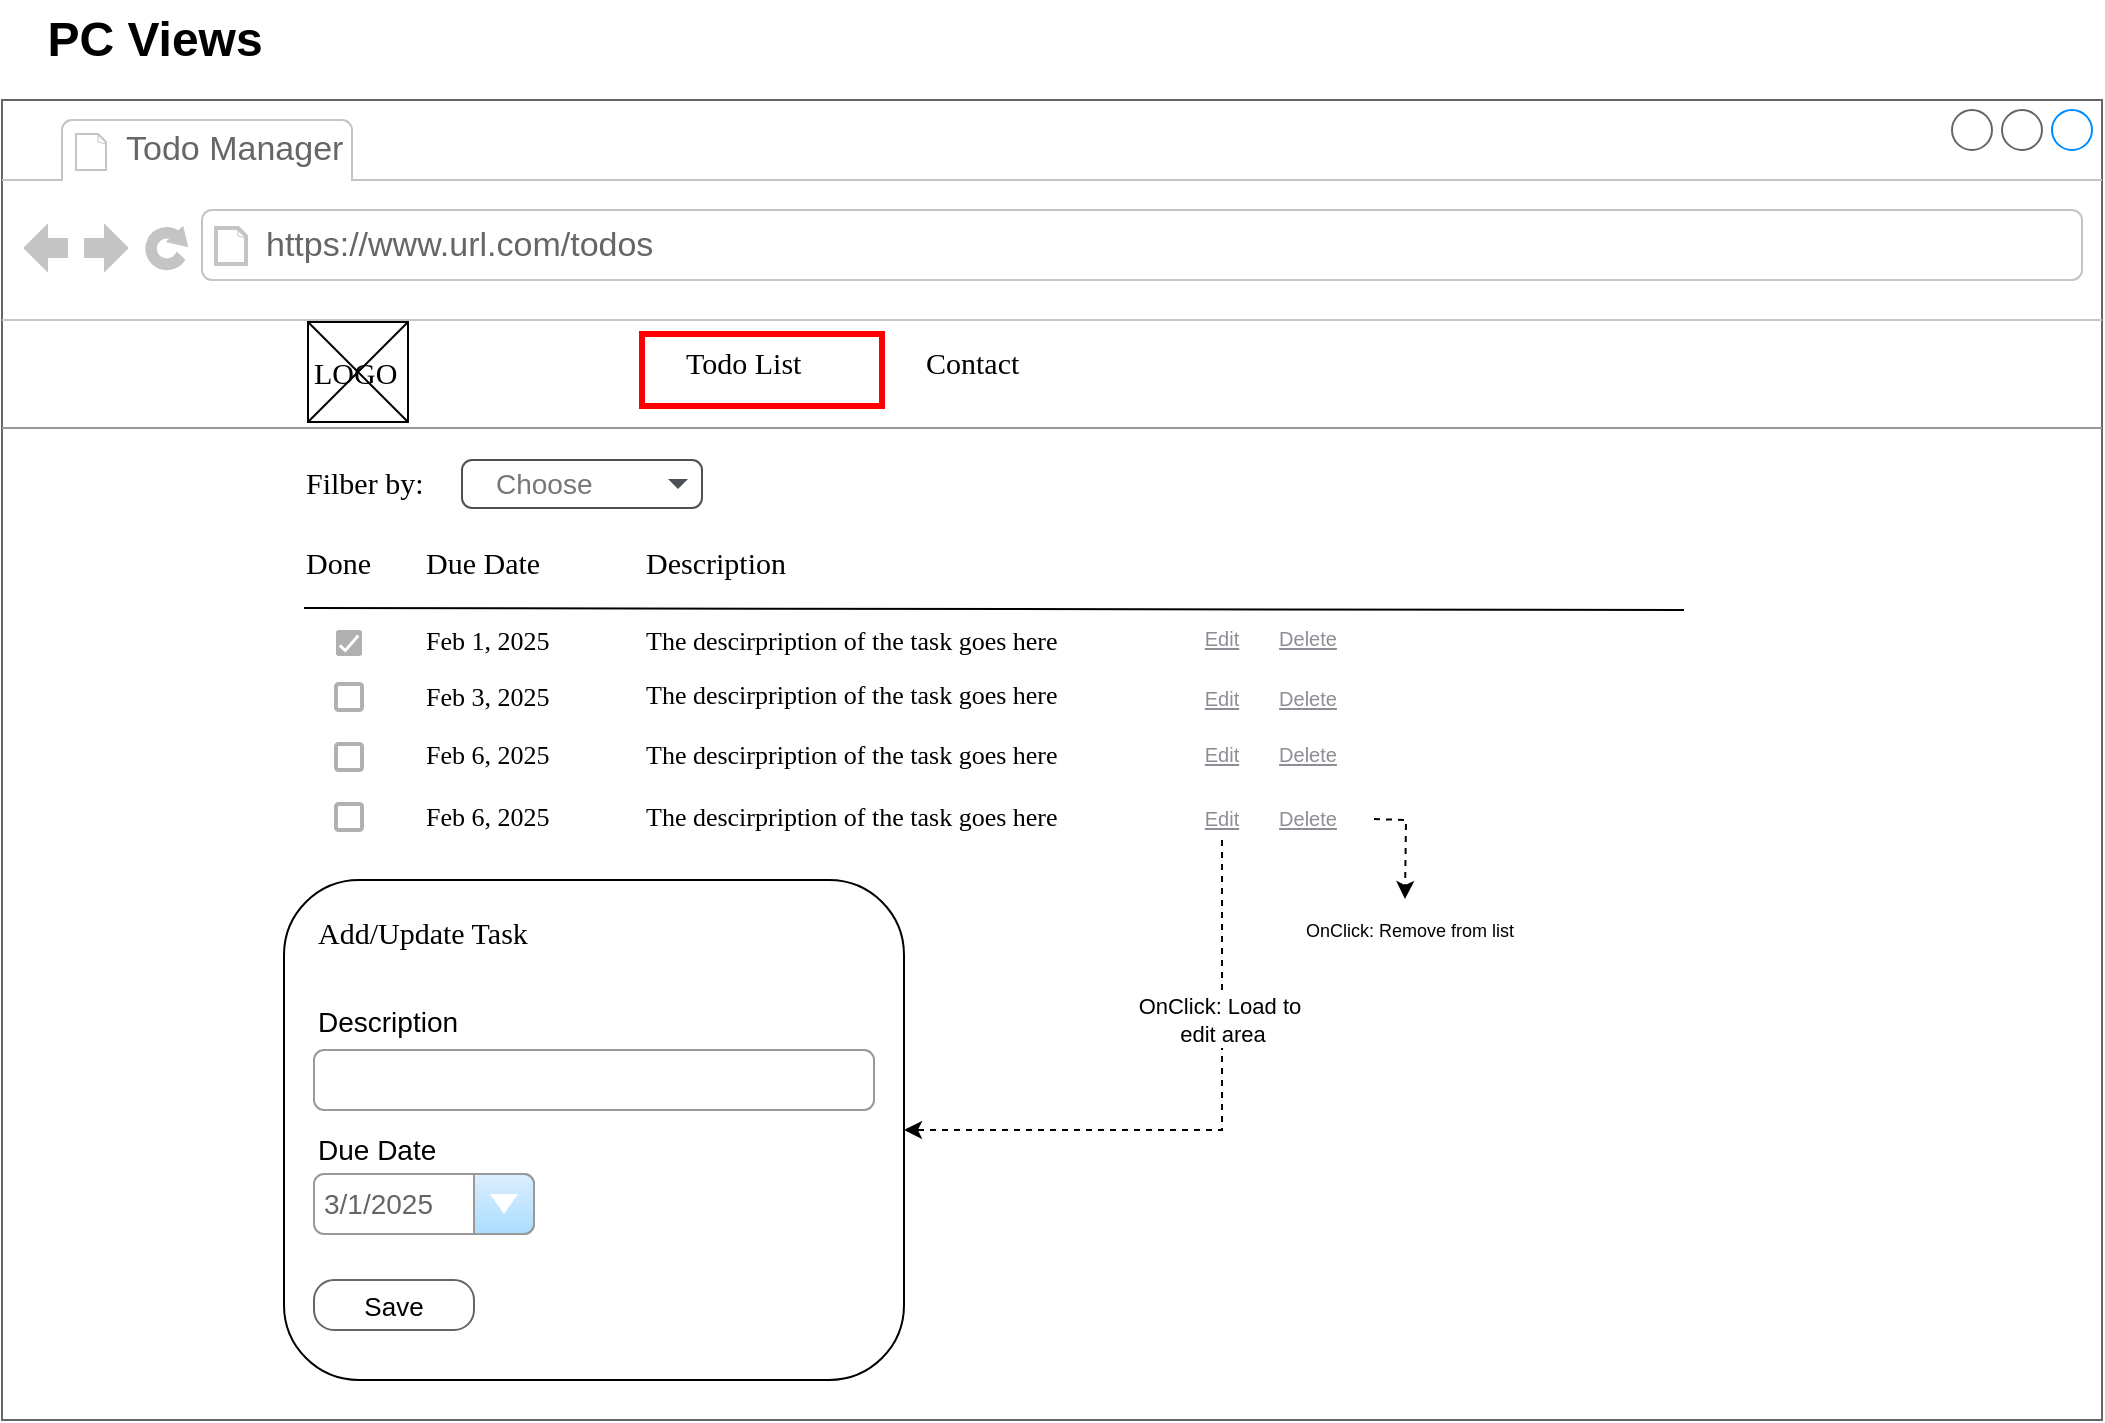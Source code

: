 <mxfile version="26.0.4" pages="3">
  <diagram name="PC Todo List" id="2cc2dc42-3aac-f2a9-1cec-7a8b7cbee084">
    <mxGraphModel dx="1036" dy="751" grid="1" gridSize="10" guides="1" tooltips="1" connect="1" arrows="1" fold="1" page="1" pageScale="1" pageWidth="1100" pageHeight="850" background="#ffffff" math="0" shadow="0">
      <root>
        <mxCell id="0" />
        <mxCell id="1" parent="0" />
        <mxCell id="7026571954dc6520-1" value="" style="strokeWidth=1;shadow=0;dashed=0;align=center;html=1;shape=mxgraph.mockup.containers.browserWindow;rSize=0;strokeColor=#666666;mainText=,;recursiveResize=0;rounded=0;labelBackgroundColor=none;fontFamily=Verdana;fontSize=9;" parent="1" vertex="1">
          <mxGeometry x="29" y="100" width="1050" height="660" as="geometry" />
        </mxCell>
        <mxCell id="9nBV9w_Oc9HoERXmEeWD-85" value="" style="rounded=0;whiteSpace=wrap;html=1;strokeColor=light-dark(#ff0000, #ededed);fillColor=none;strokeWidth=3;" parent="7026571954dc6520-1" vertex="1">
          <mxGeometry x="320" y="117" width="120" height="36" as="geometry" />
        </mxCell>
        <mxCell id="7026571954dc6520-2" value="Todo Manager" style="strokeWidth=1;shadow=0;dashed=0;align=center;html=1;shape=mxgraph.mockup.containers.anchor;fontSize=17;fontColor=#666666;align=left;" parent="7026571954dc6520-1" vertex="1">
          <mxGeometry x="60" y="12" width="110" height="26" as="geometry" />
        </mxCell>
        <mxCell id="7026571954dc6520-3" value="https://www.url.com/todos" style="strokeWidth=1;shadow=0;dashed=0;align=center;html=1;shape=mxgraph.mockup.containers.anchor;rSize=0;fontSize=17;fontColor=#666666;align=left;" parent="7026571954dc6520-1" vertex="1">
          <mxGeometry x="130" y="60" width="250" height="26" as="geometry" />
        </mxCell>
        <mxCell id="7026571954dc6520-6" value="Todo List" style="text;html=1;points=[];align=left;verticalAlign=top;spacingTop=-4;fontSize=15;fontFamily=Verdana" parent="7026571954dc6520-1" vertex="1">
          <mxGeometry x="340" y="120" width="100" height="30" as="geometry" />
        </mxCell>
        <mxCell id="7026571954dc6520-8" value="Contact" style="text;html=1;points=[];align=left;verticalAlign=top;spacingTop=-4;fontSize=15;fontFamily=Verdana" parent="7026571954dc6520-1" vertex="1">
          <mxGeometry x="460" y="120" width="90" height="30" as="geometry" />
        </mxCell>
        <mxCell id="7026571954dc6520-15" value="" style="verticalLabelPosition=bottom;shadow=0;dashed=0;align=center;html=1;verticalAlign=top;strokeWidth=1;shape=mxgraph.mockup.markup.line;strokeColor=#999999;rounded=0;labelBackgroundColor=none;fillColor=#ffffff;fontFamily=Verdana;fontSize=12;fontColor=#000000;" parent="7026571954dc6520-1" vertex="1">
          <mxGeometry y="154" width="1050" height="20" as="geometry" />
        </mxCell>
        <mxCell id="9nBV9w_Oc9HoERXmEeWD-26" value="" style="endArrow=none;html=1;rounded=0;" parent="7026571954dc6520-1" edge="1">
          <mxGeometry width="50" height="50" relative="1" as="geometry">
            <mxPoint x="151" y="254" as="sourcePoint" />
            <mxPoint x="841" y="255" as="targetPoint" />
          </mxGeometry>
        </mxCell>
        <mxCell id="9nBV9w_Oc9HoERXmEeWD-43" value="Feb 6, 2025" style="text;html=1;points=[];align=left;verticalAlign=middle;spacingTop=-4;fontSize=13;fontFamily=Verdana" parent="7026571954dc6520-1" vertex="1">
          <mxGeometry x="210" y="346" width="110" height="27" as="geometry" />
        </mxCell>
        <mxCell id="9nBV9w_Oc9HoERXmEeWD-44" value="The descirpription of the task goes here" style="text;html=1;points=[];align=left;verticalAlign=middle;spacingTop=-4;fontSize=13;fontFamily=Verdana" parent="7026571954dc6520-1" vertex="1">
          <mxGeometry x="320" y="346" width="500" height="27" as="geometry" />
        </mxCell>
        <mxCell id="l-89qnsJgkbC4g-LqSvc-6" value="" style="group" parent="7026571954dc6520-1" vertex="1" connectable="0">
          <mxGeometry x="150" y="180" width="670" height="245" as="geometry" />
        </mxCell>
        <mxCell id="9nBV9w_Oc9HoERXmEeWD-23" value="Done" style="text;html=1;points=[];align=left;verticalAlign=top;spacingTop=-4;fontSize=15;fontFamily=Verdana" parent="l-89qnsJgkbC4g-LqSvc-6" vertex="1">
          <mxGeometry y="40" width="50" height="30" as="geometry" />
        </mxCell>
        <mxCell id="9nBV9w_Oc9HoERXmEeWD-24" value="Due Date" style="text;html=1;points=[];align=left;verticalAlign=top;spacingTop=-4;fontSize=15;fontFamily=Verdana" parent="l-89qnsJgkbC4g-LqSvc-6" vertex="1">
          <mxGeometry x="60" y="40" width="170" height="30" as="geometry" />
        </mxCell>
        <mxCell id="9nBV9w_Oc9HoERXmEeWD-25" value="Description" style="text;html=1;points=[];align=left;verticalAlign=top;spacingTop=-4;fontSize=15;fontFamily=Verdana" parent="l-89qnsJgkbC4g-LqSvc-6" vertex="1">
          <mxGeometry x="170" y="40" width="450" height="30" as="geometry" />
        </mxCell>
        <mxCell id="9nBV9w_Oc9HoERXmEeWD-34" value="Feb 1, 2025" style="text;html=1;points=[];align=left;verticalAlign=middle;spacingTop=-4;fontSize=13;fontFamily=Verdana" parent="l-89qnsJgkbC4g-LqSvc-6" vertex="1">
          <mxGeometry x="60" y="78" width="110" height="27" as="geometry" />
        </mxCell>
        <mxCell id="9nBV9w_Oc9HoERXmEeWD-35" value="The descirpription of the task goes here" style="text;html=1;points=[];align=left;verticalAlign=middle;spacingTop=-4;fontSize=13;fontFamily=Verdana;text-decoration:line-through;" parent="l-89qnsJgkbC4g-LqSvc-6" vertex="1">
          <mxGeometry x="170" y="78" width="500" height="27" as="geometry" />
        </mxCell>
        <mxCell id="9nBV9w_Oc9HoERXmEeWD-36" value="" style="dashed=0;labelPosition=right;align=left;shape=mxgraph.gmdl.checkbox;strokeColor=#B0B0B0;fillColor=none;strokeWidth=2;aspect=fixed;sketch=0;html=1;fontSize=10;spacing=2;" parent="l-89qnsJgkbC4g-LqSvc-6" vertex="1">
          <mxGeometry x="17" y="112" width="13" height="13" as="geometry" />
        </mxCell>
        <mxCell id="9nBV9w_Oc9HoERXmEeWD-37" value="Feb 3, 2025" style="text;html=1;points=[];align=left;verticalAlign=middle;spacingTop=-4;fontSize=13;fontFamily=Verdana" parent="l-89qnsJgkbC4g-LqSvc-6" vertex="1">
          <mxGeometry x="60" y="105" width="110" height="30" as="geometry" />
        </mxCell>
        <mxCell id="9nBV9w_Oc9HoERXmEeWD-38" value="The descirpription of the task goes here" style="text;html=1;points=[];align=left;verticalAlign=middle;spacingTop=-4;fontSize=13;fontFamily=Verdana" parent="l-89qnsJgkbC4g-LqSvc-6" vertex="1">
          <mxGeometry x="170" y="105" width="500" height="27" as="geometry" />
        </mxCell>
        <mxCell id="9nBV9w_Oc9HoERXmEeWD-39" value="" style="dashed=0;labelPosition=right;align=left;shape=mxgraph.gmdl.checkbox;strokeColor=#B0B0B0;fillColor=none;strokeWidth=2;aspect=fixed;sketch=0;html=1;fontSize=10;spacing=2;" parent="l-89qnsJgkbC4g-LqSvc-6" vertex="1">
          <mxGeometry x="17" y="142" width="13" height="13" as="geometry" />
        </mxCell>
        <mxCell id="9nBV9w_Oc9HoERXmEeWD-40" value="Feb 6, 2025" style="text;html=1;points=[];align=left;verticalAlign=middle;spacingTop=-4;fontSize=13;fontFamily=Verdana" parent="l-89qnsJgkbC4g-LqSvc-6" vertex="1">
          <mxGeometry x="60" y="135" width="110" height="27" as="geometry" />
        </mxCell>
        <mxCell id="9nBV9w_Oc9HoERXmEeWD-41" value="The descirpription of the task goes here" style="text;html=1;points=[];align=left;verticalAlign=middle;spacingTop=-4;fontSize=13;fontFamily=Verdana" parent="l-89qnsJgkbC4g-LqSvc-6" vertex="1">
          <mxGeometry x="170" y="135" width="500" height="27" as="geometry" />
        </mxCell>
        <mxCell id="9nBV9w_Oc9HoERXmEeWD-42" value="" style="dashed=0;labelPosition=right;align=left;shape=mxgraph.gmdl.checkbox;strokeColor=#B0B0B0;fillColor=none;strokeWidth=2;aspect=fixed;sketch=0;html=1;fontSize=10;spacing=2;" parent="l-89qnsJgkbC4g-LqSvc-6" vertex="1">
          <mxGeometry x="17" y="172" width="13" height="13" as="geometry" />
        </mxCell>
        <mxCell id="9nBV9w_Oc9HoERXmEeWD-57" value="" style="dashed=0;labelPosition=right;align=left;shape=mxgraph.gmdl.checkbox;strokeColor=none;fillColor=#B0B0B0;strokeWidth=2;aspect=fixed;sketch=0;html=1;" parent="l-89qnsJgkbC4g-LqSvc-6" vertex="1">
          <mxGeometry x="17" y="85" width="13" height="13" as="geometry" />
        </mxCell>
        <UserObject label="Delete" id="9nBV9w_Oc9HoERXmEeWD-61">
          <mxCell style="text;html=1;strokeColor=none;fillColor=none;whiteSpace=wrap;align=center;verticalAlign=middle;fontColor=light-dark(#8d8d96, #cfcfff);fontStyle=4;spacing=0;fontSize=10;" parent="l-89qnsJgkbC4g-LqSvc-6" vertex="1">
            <mxGeometry x="470" y="78" width="66" height="22" as="geometry" />
          </mxCell>
        </UserObject>
        <UserObject label="Edit" id="9nBV9w_Oc9HoERXmEeWD-73">
          <mxCell style="text;html=1;strokeColor=none;fillColor=none;whiteSpace=wrap;align=center;verticalAlign=middle;fontColor=light-dark(#8d8d96, #cfcfff);fontStyle=4;spacing=0;fontSize=10;" parent="l-89qnsJgkbC4g-LqSvc-6" vertex="1">
            <mxGeometry x="430" y="78" width="60" height="22" as="geometry" />
          </mxCell>
        </UserObject>
        <UserObject label="Delete" id="9nBV9w_Oc9HoERXmEeWD-74">
          <mxCell style="text;html=1;strokeColor=none;fillColor=none;whiteSpace=wrap;align=center;verticalAlign=middle;fontColor=light-dark(#8d8d96, #cfcfff);fontStyle=4;spacing=0;fontSize=10;" parent="l-89qnsJgkbC4g-LqSvc-6" vertex="1">
            <mxGeometry x="470" y="107.5" width="66" height="22" as="geometry" />
          </mxCell>
        </UserObject>
        <UserObject label="Edit" id="9nBV9w_Oc9HoERXmEeWD-75">
          <mxCell style="text;html=1;strokeColor=none;fillColor=none;whiteSpace=wrap;align=center;verticalAlign=middle;fontColor=light-dark(#8d8d96, #cfcfff);fontStyle=4;spacing=0;fontSize=10;" parent="l-89qnsJgkbC4g-LqSvc-6" vertex="1">
            <mxGeometry x="430" y="107.5" width="60" height="22" as="geometry" />
          </mxCell>
        </UserObject>
        <UserObject label="Delete" id="9nBV9w_Oc9HoERXmEeWD-76">
          <mxCell style="text;html=1;strokeColor=none;fillColor=none;whiteSpace=wrap;align=center;verticalAlign=middle;fontColor=light-dark(#8d8d96, #cfcfff);fontStyle=4;spacing=0;fontSize=10;" parent="l-89qnsJgkbC4g-LqSvc-6" vertex="1">
            <mxGeometry x="470" y="136" width="66" height="22" as="geometry" />
          </mxCell>
        </UserObject>
        <UserObject label="Edit" id="9nBV9w_Oc9HoERXmEeWD-77">
          <mxCell style="text;html=1;strokeColor=none;fillColor=none;whiteSpace=wrap;align=center;verticalAlign=middle;fontColor=light-dark(#8d8d96, #cfcfff);fontStyle=4;spacing=0;fontSize=10;" parent="l-89qnsJgkbC4g-LqSvc-6" vertex="1">
            <mxGeometry x="430" y="136" width="60" height="22" as="geometry" />
          </mxCell>
        </UserObject>
        <UserObject label="Delete" id="9nBV9w_Oc9HoERXmEeWD-78">
          <mxCell style="text;html=1;strokeColor=none;fillColor=none;whiteSpace=wrap;align=center;verticalAlign=middle;fontColor=light-dark(#8d8d96, #cfcfff);fontStyle=4;spacing=0;fontSize=10;" parent="l-89qnsJgkbC4g-LqSvc-6" vertex="1">
            <mxGeometry x="470" y="167.5" width="66" height="22" as="geometry" />
          </mxCell>
        </UserObject>
        <UserObject label="Edit" id="9nBV9w_Oc9HoERXmEeWD-79">
          <mxCell style="text;html=1;strokeColor=none;fillColor=none;whiteSpace=wrap;align=center;verticalAlign=middle;fontColor=light-dark(#8d8d96, #cfcfff);fontStyle=4;spacing=0;fontSize=10;" parent="l-89qnsJgkbC4g-LqSvc-6" vertex="1">
            <mxGeometry x="430" y="167.5" width="60" height="22" as="geometry" />
          </mxCell>
        </UserObject>
        <mxCell id="9nBV9w_Oc9HoERXmEeWD-83" value="" style="endArrow=classic;html=1;rounded=0;dashed=1;" parent="l-89qnsJgkbC4g-LqSvc-6" source="9nBV9w_Oc9HoERXmEeWD-78" edge="1">
          <mxGeometry width="50" height="50" relative="1" as="geometry">
            <mxPoint x="551.5" y="189.5" as="sourcePoint" />
            <mxPoint x="551.5" y="219.5" as="targetPoint" />
            <Array as="points">
              <mxPoint x="552" y="180" />
            </Array>
          </mxGeometry>
        </mxCell>
        <mxCell id="9nBV9w_Oc9HoERXmEeWD-84" value="OnClick: Remove from list" style="fillColor=none;strokeColor=none;align=left;fontSize=9;" parent="l-89qnsJgkbC4g-LqSvc-6" vertex="1">
          <mxGeometry x="500" y="225" width="103" height="20" as="geometry" />
        </mxCell>
        <mxCell id="9nBV9w_Oc9HoERXmEeWD-45" value="Filber by:" style="text;html=1;points=[];align=left;verticalAlign=top;spacingTop=-4;fontSize=15;fontFamily=Verdana" parent="l-89qnsJgkbC4g-LqSvc-6" vertex="1">
          <mxGeometry width="80" height="30" as="geometry" />
        </mxCell>
        <mxCell id="9nBV9w_Oc9HoERXmEeWD-82" value="OnClick: Load to&amp;nbsp;&lt;div&gt;edit area&lt;/div&gt;" style="endArrow=classic;html=1;rounded=0;dashed=1;entryX=1;entryY=0.5;entryDx=0;entryDy=0;" parent="7026571954dc6520-1" target="9nBV9w_Oc9HoERXmEeWD-140" edge="1">
          <mxGeometry x="-0.41" width="50" height="50" relative="1" as="geometry">
            <mxPoint x="610" y="370" as="sourcePoint" />
            <mxPoint x="10" y="330" as="targetPoint" />
            <Array as="points">
              <mxPoint x="610" y="380" />
              <mxPoint x="610" y="420" />
              <mxPoint x="610" y="515" />
              <mxPoint x="570" y="515" />
              <mxPoint x="540" y="515" />
              <mxPoint x="500" y="515" />
            </Array>
            <mxPoint as="offset" />
          </mxGeometry>
        </mxCell>
        <mxCell id="l-89qnsJgkbC4g-LqSvc-9" value="Choose" style="html=1;shadow=0;dashed=0;shape=mxgraph.bootstrap.rrect;rSize=5;strokeColor=#505050;strokeWidth=1;fillColor=#ffffff;fontColor=#777777;whiteSpace=wrap;align=left;verticalAlign=middle;fontStyle=0;fontSize=14;spacingRight=0;spacing=17;" parent="7026571954dc6520-1" vertex="1">
          <mxGeometry x="230" y="180" width="120" height="24" as="geometry" />
        </mxCell>
        <mxCell id="l-89qnsJgkbC4g-LqSvc-10" value="" style="shape=triangle;direction=south;fillColor=#495057;strokeColor=none;perimeter=none;" parent="l-89qnsJgkbC4g-LqSvc-9" vertex="1">
          <mxGeometry x="1" y="0.5" width="10" height="5" relative="1" as="geometry">
            <mxPoint x="-17" y="-2.5" as="offset" />
          </mxGeometry>
        </mxCell>
        <mxCell id="vCjuqHA23ahRsmExUJ-d-3" value="" style="group" vertex="1" connectable="0" parent="7026571954dc6520-1">
          <mxGeometry x="153" y="111" width="52" height="50" as="geometry" />
        </mxCell>
        <mxCell id="vCjuqHA23ahRsmExUJ-d-1" value="" style="verticalLabelPosition=bottom;shadow=0;dashed=0;align=center;html=1;verticalAlign=top;strokeWidth=1;shape=mxgraph.mockup.graphics.simpleIcon;strokeColor=light-dark(#000000, #6a6a6a);" vertex="1" parent="vCjuqHA23ahRsmExUJ-d-3">
          <mxGeometry width="50" height="50" as="geometry" />
        </mxCell>
        <mxCell id="vCjuqHA23ahRsmExUJ-d-2" value="LOGO" style="text;html=1;points=[];align=left;verticalAlign=top;spacingTop=-4;fontSize=15;fontFamily=Verdana" vertex="1" parent="vCjuqHA23ahRsmExUJ-d-3">
          <mxGeometry x="1" y="14" width="51" height="30" as="geometry" />
        </mxCell>
        <mxCell id="l-89qnsJgkbC4g-LqSvc-1" value="" style="group" parent="1" vertex="1" connectable="0">
          <mxGeometry x="170" y="490" width="310" height="250" as="geometry" />
        </mxCell>
        <mxCell id="9nBV9w_Oc9HoERXmEeWD-140" value="" style="rounded=1;whiteSpace=wrap;html=1;fillColor=none;" parent="l-89qnsJgkbC4g-LqSvc-1" vertex="1">
          <mxGeometry width="310" height="250" as="geometry" />
        </mxCell>
        <mxCell id="9nBV9w_Oc9HoERXmEeWD-63" value="Add/Update Task" style="text;html=1;points=[];align=left;verticalAlign=top;spacingTop=-4;fontSize=15;fontFamily=Verdana" parent="l-89qnsJgkbC4g-LqSvc-1" vertex="1">
          <mxGeometry x="15" y="15" width="170" height="30" as="geometry" />
        </mxCell>
        <mxCell id="9nBV9w_Oc9HoERXmEeWD-64" value="Description" style="fillColor=none;strokeColor=none;align=left;fontSize=14;" parent="l-89qnsJgkbC4g-LqSvc-1" vertex="1">
          <mxGeometry width="260" height="40" relative="1" as="geometry">
            <mxPoint x="15" y="50" as="offset" />
          </mxGeometry>
        </mxCell>
        <mxCell id="9nBV9w_Oc9HoERXmEeWD-65" value="" style="html=1;shadow=0;dashed=0;shape=mxgraph.bootstrap.rrect;rSize=5;fillColor=none;strokeColor=#999999;align=left;spacing=15;fontSize=14;fontColor=#6C767D;" parent="l-89qnsJgkbC4g-LqSvc-1" vertex="1">
          <mxGeometry width="280" height="30" relative="1" as="geometry">
            <mxPoint x="15" y="85" as="offset" />
          </mxGeometry>
        </mxCell>
        <mxCell id="9nBV9w_Oc9HoERXmEeWD-67" value="Due Date" style="fillColor=none;strokeColor=none;align=left;fontSize=14;" parent="l-89qnsJgkbC4g-LqSvc-1" vertex="1">
          <mxGeometry width="260" height="40" relative="1" as="geometry">
            <mxPoint x="15" y="114" as="offset" />
          </mxGeometry>
        </mxCell>
        <mxCell id="7026571954dc6520-18" value="Save" style="strokeWidth=1;shadow=0;dashed=0;align=center;html=1;shape=mxgraph.mockup.buttons.button;strokeColor=#666666;mainText=;buttonStyle=round;fontSize=13;fontStyle=0;fillColor=none;whiteSpace=wrap;rounded=0;labelBackgroundColor=none;" parent="l-89qnsJgkbC4g-LqSvc-1" vertex="1">
          <mxGeometry x="15" y="200" width="80" height="25" as="geometry" />
        </mxCell>
        <mxCell id="9nBV9w_Oc9HoERXmEeWD-72" value="3/1/2025" style="strokeWidth=1;shadow=0;dashed=0;align=center;html=1;shape=mxgraph.mockup.forms.comboBox;strokeColor=#999999;fillColor=#ddeeff;align=left;fillColor2=#aaddff;mainText=;fontColor=#666666;fontSize=14;spacingLeft=3;" parent="l-89qnsJgkbC4g-LqSvc-1" vertex="1">
          <mxGeometry x="15" y="147" width="110" height="30" as="geometry" />
        </mxCell>
        <mxCell id="9Sx0vMF_CyBlD9uIkEwt-1" value="PC Views" style="text;strokeColor=none;fillColor=none;html=1;fontSize=24;fontStyle=1;verticalAlign=middle;align=center;" parent="1" vertex="1">
          <mxGeometry x="30" y="50" width="150" height="40" as="geometry" />
        </mxCell>
      </root>
    </mxGraphModel>
  </diagram>
  <diagram name="PC Contact" id="2hXYyDPLl7xpNf5qux69">
    <mxGraphModel dx="1036" dy="751" grid="1" gridSize="10" guides="1" tooltips="1" connect="1" arrows="1" fold="1" page="1" pageScale="1" pageWidth="1100" pageHeight="850" background="#ffffff" math="0" shadow="0">
      <root>
        <mxCell id="QEnOpgQ3v6wYXTw9TRKM-0" />
        <mxCell id="QEnOpgQ3v6wYXTw9TRKM-1" parent="QEnOpgQ3v6wYXTw9TRKM-0" />
        <mxCell id="QEnOpgQ3v6wYXTw9TRKM-56" value="" style="strokeWidth=1;shadow=0;dashed=0;align=center;html=1;shape=mxgraph.mockup.containers.browserWindow;rSize=0;strokeColor=#666666;mainText=,;recursiveResize=0;rounded=0;labelBackgroundColor=none;fontFamily=Verdana;fontSize=9;" parent="QEnOpgQ3v6wYXTw9TRKM-1" vertex="1">
          <mxGeometry x="25" y="40" width="535" height="640" as="geometry" />
        </mxCell>
        <mxCell id="QEnOpgQ3v6wYXTw9TRKM-57" value="Todo Manager" style="strokeWidth=1;shadow=0;dashed=0;align=center;html=1;shape=mxgraph.mockup.containers.anchor;fontSize=17;fontColor=#666666;align=left;" parent="QEnOpgQ3v6wYXTw9TRKM-56" vertex="1">
          <mxGeometry x="60" y="12" width="110" height="26" as="geometry" />
        </mxCell>
        <mxCell id="QEnOpgQ3v6wYXTw9TRKM-58" value="https://www.url.com/todos" style="strokeWidth=1;shadow=0;dashed=0;align=center;html=1;shape=mxgraph.mockup.containers.anchor;rSize=0;fontSize=17;fontColor=#666666;align=left;" parent="QEnOpgQ3v6wYXTw9TRKM-56" vertex="1">
          <mxGeometry x="130" y="60" width="250" height="26" as="geometry" />
        </mxCell>
        <mxCell id="QEnOpgQ3v6wYXTw9TRKM-60" value="Todo List" style="text;html=1;points=[];align=left;verticalAlign=top;spacingTop=-4;fontSize=15;fontFamily=Verdana" parent="QEnOpgQ3v6wYXTw9TRKM-56" vertex="1">
          <mxGeometry x="277" y="120" width="100" height="30" as="geometry" />
        </mxCell>
        <mxCell id="QEnOpgQ3v6wYXTw9TRKM-61" value="Contact" style="text;html=1;points=[];align=left;verticalAlign=top;spacingTop=-4;fontSize=15;fontFamily=Verdana" parent="QEnOpgQ3v6wYXTw9TRKM-56" vertex="1">
          <mxGeometry x="374" y="120" width="90" height="30" as="geometry" />
        </mxCell>
        <mxCell id="QEnOpgQ3v6wYXTw9TRKM-62" value="" style="verticalLabelPosition=bottom;shadow=0;dashed=0;align=center;html=1;verticalAlign=top;strokeWidth=1;shape=mxgraph.mockup.markup.line;strokeColor=#999999;rounded=0;labelBackgroundColor=none;fillColor=#ffffff;fontFamily=Verdana;fontSize=12;fontColor=#000000;" parent="QEnOpgQ3v6wYXTw9TRKM-56" vertex="1">
          <mxGeometry y="154" width="535" height="20" as="geometry" />
        </mxCell>
        <mxCell id="QEnOpgQ3v6wYXTw9TRKM-63" value="" style="rounded=0;whiteSpace=wrap;html=1;strokeColor=light-dark(#ff0000, #ededed);fillColor=none;strokeWidth=3;" parent="QEnOpgQ3v6wYXTw9TRKM-56" vertex="1">
          <mxGeometry x="366" y="117" width="101" height="36" as="geometry" />
        </mxCell>
        <mxCell id="QEnOpgQ3v6wYXTw9TRKM-64" value="First Name" style="fillColor=none;strokeColor=none;align=left;fontSize=14;" parent="QEnOpgQ3v6wYXTw9TRKM-56" vertex="1">
          <mxGeometry x="40" y="180" width="260" height="40" as="geometry" />
        </mxCell>
        <mxCell id="QEnOpgQ3v6wYXTw9TRKM-65" value="" style="html=1;shadow=0;dashed=0;shape=mxgraph.bootstrap.rrect;rSize=5;fillColor=none;strokeColor=#999999;align=left;spacing=15;fontSize=14;fontColor=#6C767D;" parent="QEnOpgQ3v6wYXTw9TRKM-56" vertex="1">
          <mxGeometry x="40" y="220" width="280" height="30" as="geometry" />
        </mxCell>
        <mxCell id="QEnOpgQ3v6wYXTw9TRKM-66" value="Last Name" style="fillColor=none;strokeColor=none;align=left;fontSize=14;" parent="QEnOpgQ3v6wYXTw9TRKM-56" vertex="1">
          <mxGeometry x="40" y="250" width="260" height="40" as="geometry" />
        </mxCell>
        <mxCell id="QEnOpgQ3v6wYXTw9TRKM-67" value="" style="html=1;shadow=0;dashed=0;shape=mxgraph.bootstrap.rrect;rSize=5;fillColor=none;strokeColor=#999999;align=left;spacing=15;fontSize=14;fontColor=#6C767D;" parent="QEnOpgQ3v6wYXTw9TRKM-56" vertex="1">
          <mxGeometry x="40" y="285" width="280" height="30" as="geometry" />
        </mxCell>
        <mxCell id="QEnOpgQ3v6wYXTw9TRKM-68" value="Email" style="fillColor=none;strokeColor=none;align=left;fontSize=14;" parent="QEnOpgQ3v6wYXTw9TRKM-56" vertex="1">
          <mxGeometry x="40" y="330" width="260" height="40" as="geometry" />
        </mxCell>
        <mxCell id="QEnOpgQ3v6wYXTw9TRKM-69" value="" style="html=1;shadow=0;dashed=0;shape=mxgraph.bootstrap.rrect;rSize=5;fillColor=none;strokeColor=#999999;align=left;spacing=15;fontSize=14;fontColor=#6C767D;" parent="QEnOpgQ3v6wYXTw9TRKM-56" vertex="1">
          <mxGeometry x="40" y="365" width="280" height="30" as="geometry" />
        </mxCell>
        <mxCell id="QEnOpgQ3v6wYXTw9TRKM-70" value="Comment" style="fillColor=none;strokeColor=none;align=left;fontSize=14;" parent="QEnOpgQ3v6wYXTw9TRKM-56" vertex="1">
          <mxGeometry x="40" y="410" width="260" height="40" as="geometry" />
        </mxCell>
        <mxCell id="QEnOpgQ3v6wYXTw9TRKM-71" value="" style="html=1;shadow=0;dashed=0;shape=mxgraph.bootstrap.rrect;rSize=5;fillColor=none;strokeColor=#999999;align=left;spacing=15;fontSize=14;fontColor=#6C767D;" parent="QEnOpgQ3v6wYXTw9TRKM-56" vertex="1">
          <mxGeometry x="40" y="445" width="280" height="95" as="geometry" />
        </mxCell>
        <mxCell id="iLTDxcNTlGwcXynHIhoU-0" value="Submit" style="html=1;shadow=0;dashed=0;shape=mxgraph.bootstrap.rrect;rSize=5;fillColor=none;strokeColor=#999999;align=left;spacing=15;fontSize=14;fontColor=#6C767D;" parent="QEnOpgQ3v6wYXTw9TRKM-56" vertex="1">
          <mxGeometry x="40" y="570" width="70" height="30" as="geometry" />
        </mxCell>
        <mxCell id="xIJN_2cv0A-yz4Tn1wAh-0" value="OnSubmit of form: show thank you message and details" style="endArrow=classic;html=1;rounded=0;dashed=1;entryX=-0.002;entryY=0.916;entryDx=0;entryDy=0;entryPerimeter=0;" parent="QEnOpgQ3v6wYXTw9TRKM-56" target="ykQne-Pq1vZdw9cjTsJ--0" edge="1">
          <mxGeometry width="50" height="50" relative="1" as="geometry">
            <mxPoint x="112" y="584.5" as="sourcePoint" />
            <mxPoint x="377" y="584.5" as="targetPoint" />
            <Array as="points">
              <mxPoint x="425" y="585" />
            </Array>
          </mxGeometry>
        </mxCell>
        <mxCell id="ykQne-Pq1vZdw9cjTsJ--0" value="" style="strokeWidth=1;shadow=0;dashed=0;align=center;html=1;shape=mxgraph.mockup.containers.browserWindow;rSize=0;strokeColor=#666666;mainText=,;recursiveResize=0;rounded=0;labelBackgroundColor=none;fontFamily=Verdana;fontSize=9;" parent="QEnOpgQ3v6wYXTw9TRKM-1" vertex="1">
          <mxGeometry x="580" y="40" width="520" height="640" as="geometry" />
        </mxCell>
        <mxCell id="ykQne-Pq1vZdw9cjTsJ--1" value="Todo Manager" style="strokeWidth=1;shadow=0;dashed=0;align=center;html=1;shape=mxgraph.mockup.containers.anchor;fontSize=17;fontColor=#666666;align=left;" parent="ykQne-Pq1vZdw9cjTsJ--0" vertex="1">
          <mxGeometry x="60" y="12" width="110" height="26" as="geometry" />
        </mxCell>
        <mxCell id="ykQne-Pq1vZdw9cjTsJ--2" value="https://www.url.com/todos" style="strokeWidth=1;shadow=0;dashed=0;align=center;html=1;shape=mxgraph.mockup.containers.anchor;rSize=0;fontSize=17;fontColor=#666666;align=left;" parent="ykQne-Pq1vZdw9cjTsJ--0" vertex="1">
          <mxGeometry x="130" y="60" width="250" height="26" as="geometry" />
        </mxCell>
        <mxCell id="ykQne-Pq1vZdw9cjTsJ--4" value="Todo List" style="text;html=1;points=[];align=left;verticalAlign=top;spacingTop=-4;fontSize=15;fontFamily=Verdana" parent="ykQne-Pq1vZdw9cjTsJ--0" vertex="1">
          <mxGeometry x="277" y="120" width="100" height="30" as="geometry" />
        </mxCell>
        <mxCell id="ykQne-Pq1vZdw9cjTsJ--5" value="Contact" style="text;html=1;points=[];align=left;verticalAlign=top;spacingTop=-4;fontSize=15;fontFamily=Verdana" parent="ykQne-Pq1vZdw9cjTsJ--0" vertex="1">
          <mxGeometry x="374" y="120" width="90" height="30" as="geometry" />
        </mxCell>
        <mxCell id="ykQne-Pq1vZdw9cjTsJ--6" value="" style="verticalLabelPosition=bottom;shadow=0;dashed=0;align=center;html=1;verticalAlign=top;strokeWidth=1;shape=mxgraph.mockup.markup.line;strokeColor=#999999;rounded=0;labelBackgroundColor=none;fillColor=#ffffff;fontFamily=Verdana;fontSize=12;fontColor=#000000;" parent="ykQne-Pq1vZdw9cjTsJ--0" vertex="1">
          <mxGeometry y="154" width="520" height="20" as="geometry" />
        </mxCell>
        <mxCell id="ykQne-Pq1vZdw9cjTsJ--8" value="Thank you!&#xa;&#xa;The following data has been submitted:&#xa;&#xa;First Name:  first&#xa;&#xa;Last Name:  last&#xa;&#xa;Email:  email&#xa;&#xa;Comment:  comment text" style="fillColor=none;strokeColor=none;align=left;fontSize=14;" parent="ykQne-Pq1vZdw9cjTsJ--0" vertex="1">
          <mxGeometry x="40" y="180" width="260" height="260" as="geometry" />
        </mxCell>
        <mxCell id="ZC55VtOfxgp2Q63xLLqG-3" value="" style="group" vertex="1" connectable="0" parent="ykQne-Pq1vZdw9cjTsJ--0">
          <mxGeometry x="40" y="112" width="52" height="50" as="geometry" />
        </mxCell>
        <mxCell id="ZC55VtOfxgp2Q63xLLqG-4" value="" style="verticalLabelPosition=bottom;shadow=0;dashed=0;align=center;html=1;verticalAlign=top;strokeWidth=1;shape=mxgraph.mockup.graphics.simpleIcon;strokeColor=light-dark(#000000, #6a6a6a);" vertex="1" parent="ZC55VtOfxgp2Q63xLLqG-3">
          <mxGeometry width="50" height="50" as="geometry" />
        </mxCell>
        <mxCell id="ZC55VtOfxgp2Q63xLLqG-5" value="LOGO" style="text;html=1;points=[];align=left;verticalAlign=top;spacingTop=-4;fontSize=15;fontFamily=Verdana" vertex="1" parent="ZC55VtOfxgp2Q63xLLqG-3">
          <mxGeometry x="1" y="14" width="51" height="30" as="geometry" />
        </mxCell>
        <mxCell id="ZC55VtOfxgp2Q63xLLqG-0" value="" style="group" vertex="1" connectable="0" parent="QEnOpgQ3v6wYXTw9TRKM-1">
          <mxGeometry x="70" y="152" width="52" height="50" as="geometry" />
        </mxCell>
        <mxCell id="ZC55VtOfxgp2Q63xLLqG-1" value="" style="verticalLabelPosition=bottom;shadow=0;dashed=0;align=center;html=1;verticalAlign=top;strokeWidth=1;shape=mxgraph.mockup.graphics.simpleIcon;strokeColor=light-dark(#000000, #6a6a6a);" vertex="1" parent="ZC55VtOfxgp2Q63xLLqG-0">
          <mxGeometry width="50" height="50" as="geometry" />
        </mxCell>
        <mxCell id="ZC55VtOfxgp2Q63xLLqG-2" value="LOGO" style="text;html=1;points=[];align=left;verticalAlign=top;spacingTop=-4;fontSize=15;fontFamily=Verdana" vertex="1" parent="ZC55VtOfxgp2Q63xLLqG-0">
          <mxGeometry x="1" y="14" width="51" height="30" as="geometry" />
        </mxCell>
      </root>
    </mxGraphModel>
  </diagram>
  <diagram id="49MPSon_2Qm5wB0-UIGx" name="Mobile">
    <mxGraphModel dx="1036" dy="751" grid="1" gridSize="10" guides="1" tooltips="1" connect="1" arrows="1" fold="1" page="1" pageScale="1" pageWidth="1100" pageHeight="850" math="0" shadow="0">
      <root>
        <mxCell id="0" />
        <mxCell id="1" parent="0" />
        <mxCell id="H6Ex4DvgsBAvniE00ej0-28" value="" style="verticalLabelPosition=bottom;verticalAlign=top;html=1;shadow=0;dashed=0;strokeWidth=1;shape=mxgraph.ios.iBgFlat;strokeColor=#18211b;" parent="1" vertex="1">
          <mxGeometry x="544" y="123" width="180" height="360" as="geometry" />
        </mxCell>
        <mxCell id="H6Ex4DvgsBAvniE00ej0-30" value="Todo List" style="text;html=1;points=[];align=left;verticalAlign=top;spacingTop=-4;fontSize=12;fontFamily=Verdana" parent="1" vertex="1">
          <mxGeometry x="554" y="167" width="60" height="20" as="geometry" />
        </mxCell>
        <mxCell id="H6Ex4DvgsBAvniE00ej0-3" value="" style="verticalLabelPosition=bottom;verticalAlign=top;html=1;shadow=0;dashed=0;strokeWidth=1;shape=mxgraph.ios.iBgFlat;strokeColor=#18211b;" parent="1" vertex="1">
          <mxGeometry x="310" y="123" width="180" height="360" as="geometry" />
        </mxCell>
        <mxCell id="cgy-n_uSBHNPjdAOxSPJ-2" value="" style="verticalLabelPosition=bottom;verticalAlign=top;html=1;shadow=0;dashed=0;strokeWidth=1;shape=mxgraph.ios.iBgFlat;strokeColor=#18211b;" parent="1" vertex="1">
          <mxGeometry x="80" y="123" width="180" height="360" as="geometry" />
        </mxCell>
        <mxCell id="PZLGRaellRAn-qLFuLmF-4" value="" style="html=1;verticalLabelPosition=bottom;labelBackgroundColor=#ffffff;verticalAlign=top;shadow=0;dashed=0;strokeWidth=2;shape=mxgraph.ios7.misc.options;fillColor=#222222;sketch=0;" parent="1" vertex="1">
          <mxGeometry x="230" y="137" width="16" height="16" as="geometry" />
        </mxCell>
        <mxCell id="nSHLPFSdzj3nh6W__Hvd-3" value="Due Date" style="text;html=1;points=[];align=left;verticalAlign=top;spacingTop=-4;fontSize=10;fontFamily=Verdana" parent="1" vertex="1">
          <mxGeometry x="120" y="203.5" width="170" height="30" as="geometry" />
        </mxCell>
        <mxCell id="N4YVYTZ7T3LGjdkKGJil-2" value="Todo List" style="text;html=1;points=[];align=left;verticalAlign=top;spacingTop=-4;fontSize=12;fontFamily=Verdana" parent="1" vertex="1">
          <mxGeometry x="320" y="163" width="60" height="20" as="geometry" />
        </mxCell>
        <mxCell id="H6Ex4DvgsBAvniE00ej0-1" value="" style="endArrow=classic;html=1;rounded=0;strokeColor=#ff0000;strokeWidth=2;exitX=1;exitY=0.5;exitDx=0;exitDy=0;entryX=0;entryY=0.5;entryDx=0;entryDy=0;" parent="1" edge="1">
          <mxGeometry width="50" height="50" relative="1" as="geometry">
            <mxPoint x="246" y="144.5" as="sourcePoint" />
            <mxPoint x="310" y="171.5" as="targetPoint" />
            <Array as="points">
              <mxPoint x="270" y="145" />
              <mxPoint x="270" y="172" />
              <mxPoint x="300" y="172" />
            </Array>
          </mxGeometry>
        </mxCell>
        <mxCell id="H6Ex4DvgsBAvniE00ej0-5" value="" style="html=1;verticalLabelPosition=bottom;labelBackgroundColor=#ffffff;verticalAlign=top;shadow=0;dashed=0;strokeWidth=2;shape=mxgraph.ios7.misc.options;fillColor=#222222;sketch=0;" parent="1" vertex="1">
          <mxGeometry x="460" y="137" width="16" height="16" as="geometry" />
        </mxCell>
        <mxCell id="H6Ex4DvgsBAvniE00ej0-27" value="Contact" style="text;html=1;points=[];align=left;verticalAlign=top;spacingTop=-4;fontSize=12;fontFamily=Verdana" parent="1" vertex="1">
          <mxGeometry x="320" y="183" width="60" height="20" as="geometry" />
        </mxCell>
        <mxCell id="H6Ex4DvgsBAvniE00ej0-32" value="" style="html=1;verticalLabelPosition=bottom;labelBackgroundColor=#ffffff;verticalAlign=top;shadow=0;dashed=0;strokeWidth=2;shape=mxgraph.ios7.misc.options;fillColor=#222222;sketch=0;" parent="1" vertex="1">
          <mxGeometry x="694" y="141" width="16" height="16" as="geometry" />
        </mxCell>
        <mxCell id="H6Ex4DvgsBAvniE00ej0-33" value="Contact" style="text;html=1;points=[];align=left;verticalAlign=top;spacingTop=-4;fontSize=12;fontFamily=Verdana" parent="1" vertex="1">
          <mxGeometry x="553.5" y="182" width="60" height="20" as="geometry" />
        </mxCell>
        <mxCell id="H6Ex4DvgsBAvniE00ej0-34" value="" style="endArrow=classic;html=1;rounded=0;strokeColor=#ff0000;strokeWidth=2;exitX=1;exitY=0.5;exitDx=0;exitDy=0;entryX=0;entryY=0.5;entryDx=0;entryDy=0;" parent="1" edge="1">
          <mxGeometry width="50" height="50" relative="1" as="geometry">
            <mxPoint x="371.5" y="193" as="sourcePoint" />
            <mxPoint x="544" y="192.5" as="targetPoint" />
            <Array as="points">
              <mxPoint x="426.5" y="193" />
            </Array>
          </mxGeometry>
        </mxCell>
        <mxCell id="a-EPXng3oXU5f7HwGHgw-1" value="First Name" style="fillColor=none;strokeColor=none;align=left;fontSize=10;" parent="1" vertex="1">
          <mxGeometry x="557" y="225" width="72" height="18" as="geometry" />
        </mxCell>
        <mxCell id="a-EPXng3oXU5f7HwGHgw-2" value="" style="html=1;shadow=0;dashed=0;shape=mxgraph.bootstrap.rrect;rSize=5;fillColor=none;strokeColor=#999999;align=left;spacing=15;fontSize=10;fontColor=#6C767D;" parent="1" vertex="1">
          <mxGeometry x="554" y="246" width="160" height="25" as="geometry" />
        </mxCell>
        <mxCell id="a-EPXng3oXU5f7HwGHgw-3" value="Last Name" style="fillColor=none;strokeColor=none;align=left;fontSize=10;" parent="1" vertex="1">
          <mxGeometry x="553.5" y="273" width="54" height="18" as="geometry" />
        </mxCell>
        <mxCell id="a-EPXng3oXU5f7HwGHgw-4" value="" style="html=1;shadow=0;dashed=0;shape=mxgraph.bootstrap.rrect;rSize=5;fillColor=none;strokeColor=#999999;align=left;spacing=15;fontSize=10;fontColor=#6C767D;" parent="1" vertex="1">
          <mxGeometry x="553.5" y="292" width="160.5" height="25" as="geometry" />
        </mxCell>
        <mxCell id="a-EPXng3oXU5f7HwGHgw-5" value="Email" style="fillColor=none;strokeColor=none;align=left;fontSize=10;" parent="1" vertex="1">
          <mxGeometry x="553.5" y="320" width="44" height="18" as="geometry" />
        </mxCell>
        <mxCell id="a-EPXng3oXU5f7HwGHgw-6" value="" style="html=1;shadow=0;dashed=0;shape=mxgraph.bootstrap.rrect;rSize=5;fillColor=none;strokeColor=#999999;align=left;spacing=15;fontSize=10;fontColor=#6C767D;" parent="1" vertex="1">
          <mxGeometry x="553.5" y="338" width="160.5" height="25" as="geometry" />
        </mxCell>
        <mxCell id="a-EPXng3oXU5f7HwGHgw-7" value="Comment" style="fillColor=none;strokeColor=none;align=left;fontSize=10;" parent="1" vertex="1">
          <mxGeometry x="553.5" y="366" width="74" height="18" as="geometry" />
        </mxCell>
        <mxCell id="a-EPXng3oXU5f7HwGHgw-8" value="" style="html=1;shadow=0;dashed=0;shape=mxgraph.bootstrap.rrect;rSize=5;fillColor=none;strokeColor=#999999;align=left;spacing=15;fontSize=10;fontColor=#6C767D;" parent="1" vertex="1">
          <mxGeometry x="553.5" y="385" width="160.5" height="50" as="geometry" />
        </mxCell>
        <mxCell id="bFyQzfD2zhvay3EhBIvW-1" value="Submit" style="html=1;shadow=0;dashed=0;shape=mxgraph.bootstrap.rrect;rSize=5;fillColor=none;strokeColor=#999999;align=left;spacing=15;fontSize=14;fontColor=#6C767D;" parent="1" vertex="1">
          <mxGeometry x="554" y="445" width="70" height="30" as="geometry" />
        </mxCell>
        <mxCell id="bFyQzfD2zhvay3EhBIvW-2" value="" style="verticalLabelPosition=bottom;verticalAlign=top;html=1;shadow=0;dashed=0;strokeWidth=1;shape=mxgraph.ios.iBgFlat;strokeColor=#18211b;" parent="1" vertex="1">
          <mxGeometry x="770" y="123" width="180" height="360" as="geometry" />
        </mxCell>
        <mxCell id="bFyQzfD2zhvay3EhBIvW-3" value="Todo List" style="text;html=1;points=[];align=left;verticalAlign=top;spacingTop=-4;fontSize=12;fontFamily=Verdana" parent="1" vertex="1">
          <mxGeometry x="780" y="167" width="60" height="20" as="geometry" />
        </mxCell>
        <mxCell id="bFyQzfD2zhvay3EhBIvW-6" value="" style="html=1;verticalLabelPosition=bottom;labelBackgroundColor=#ffffff;verticalAlign=top;shadow=0;dashed=0;strokeWidth=2;shape=mxgraph.ios7.misc.options;fillColor=#222222;sketch=0;" parent="1" vertex="1">
          <mxGeometry x="920" y="141" width="16" height="16" as="geometry" />
        </mxCell>
        <mxCell id="bFyQzfD2zhvay3EhBIvW-7" value="Contact" style="text;html=1;points=[];align=left;verticalAlign=top;spacingTop=-4;fontSize=12;fontFamily=Verdana" parent="1" vertex="1">
          <mxGeometry x="783" y="183" width="60" height="20" as="geometry" />
        </mxCell>
        <mxCell id="bFyQzfD2zhvay3EhBIvW-17" value="" style="endArrow=classic;html=1;rounded=0;strokeColor=#ff0000;strokeWidth=2;exitX=1;exitY=0.5;exitDx=0;exitDy=0;" parent="1" edge="1">
          <mxGeometry width="50" height="50" relative="1" as="geometry">
            <mxPoint x="624" y="460" as="sourcePoint" />
            <mxPoint x="770" y="460" as="targetPoint" />
            <Array as="points">
              <mxPoint x="679" y="460" />
            </Array>
          </mxGeometry>
        </mxCell>
        <mxCell id="C9HXY0HSLvngNCyUahcC-1" value="Thank you!&#xa;&#xa;The following data has been submitted:&#xa;&#xa;First Name:  first&#xa;&#xa;Last Name:  last&#xa;&#xa;Email:  email&#xa;&#xa;Comment:  comment text" style="fillColor=none;strokeColor=none;align=left;fontSize=10;" parent="1" vertex="1">
          <mxGeometry x="770" y="227" width="180" height="150" as="geometry" />
        </mxCell>
        <mxCell id="9HmoNRdmi7d5e4tL_PHK-1" value="" style="group" parent="1" vertex="1" connectable="0">
          <mxGeometry x="80" y="203" width="180" height="122" as="geometry" />
        </mxCell>
        <mxCell id="nSHLPFSdzj3nh6W__Hvd-2" value="Done" style="text;html=1;points=[];align=left;verticalAlign=top;spacingTop=-4;fontSize=10;fontFamily=Verdana" parent="9HmoNRdmi7d5e4tL_PHK-1" vertex="1">
          <mxGeometry x="5" y="0.5" width="50" height="30" as="geometry" />
        </mxCell>
        <mxCell id="GkeKY39Vbn4brZyJZf0q-1" value="Feb 1, 2025" style="text;html=1;points=[];align=left;verticalAlign=middle;spacingTop=-4;fontSize=10;fontFamily=Verdana" parent="9HmoNRdmi7d5e4tL_PHK-1" vertex="1">
          <mxGeometry x="40" y="18.5" width="110" height="27" as="geometry" />
        </mxCell>
        <mxCell id="GkeKY39Vbn4brZyJZf0q-2" value="The descirpription of the task goes here" style="text;html=1;points=[];align=left;verticalAlign=middle;spacingTop=-4;fontSize=10;fontFamily=Verdana;text-decoration:line-through;whiteSpace=wrap;" parent="9HmoNRdmi7d5e4tL_PHK-1" vertex="1">
          <mxGeometry x="5" y="37" width="165" height="33" as="geometry" />
        </mxCell>
        <mxCell id="GkeKY39Vbn4brZyJZf0q-3" value="" style="dashed=0;labelPosition=right;align=left;shape=mxgraph.gmdl.checkbox;strokeColor=none;fillColor=#B0B0B0;strokeWidth=2;aspect=fixed;sketch=0;html=1;fontSize=10;" parent="9HmoNRdmi7d5e4tL_PHK-1" vertex="1">
          <mxGeometry x="10" y="27" width="10" height="10" as="geometry" />
        </mxCell>
        <UserObject label="Delete" id="GkeKY39Vbn4brZyJZf0q-4">
          <mxCell style="text;html=1;strokeColor=none;fillColor=none;whiteSpace=wrap;align=center;verticalAlign=middle;fontColor=light-dark(#8d8d96, #cfcfff);fontStyle=4;spacing=0;fontSize=10;" parent="9HmoNRdmi7d5e4tL_PHK-1" vertex="1">
            <mxGeometry x="74" y="48" width="66" height="22" as="geometry" />
          </mxCell>
        </UserObject>
        <UserObject label="Edit" id="GkeKY39Vbn4brZyJZf0q-5">
          <mxCell style="text;html=1;strokeColor=none;fillColor=none;whiteSpace=wrap;align=center;verticalAlign=middle;fontColor=light-dark(#8d8d96, #cfcfff);fontStyle=4;spacing=0;fontSize=10;" parent="9HmoNRdmi7d5e4tL_PHK-1" vertex="1">
            <mxGeometry x="45" y="48" width="60" height="22" as="geometry" />
          </mxCell>
        </UserObject>
        <mxCell id="GkeKY39Vbn4brZyJZf0q-6" value="Feb 3, 2025" style="text;html=1;points=[];align=left;verticalAlign=middle;spacingTop=-4;fontSize=10;fontFamily=Verdana" parent="9HmoNRdmi7d5e4tL_PHK-1" vertex="1">
          <mxGeometry x="40" y="70.5" width="110" height="27" as="geometry" />
        </mxCell>
        <mxCell id="GkeKY39Vbn4brZyJZf0q-7" value="The descirpription of the task goes here" style="text;html=1;points=[];align=left;verticalAlign=middle;spacingTop=-4;fontSize=10;fontFamily=Verdana;text-decoration:line-through;whiteSpace=wrap;" parent="9HmoNRdmi7d5e4tL_PHK-1" vertex="1">
          <mxGeometry x="5" y="89" width="165" height="33" as="geometry" />
        </mxCell>
        <UserObject label="Delete" id="GkeKY39Vbn4brZyJZf0q-9">
          <mxCell style="text;html=1;strokeColor=none;fillColor=none;whiteSpace=wrap;align=center;verticalAlign=middle;fontColor=light-dark(#8d8d96, #cfcfff);fontStyle=4;spacing=0;fontSize=10;" parent="9HmoNRdmi7d5e4tL_PHK-1" vertex="1">
            <mxGeometry x="74" y="100" width="66" height="22" as="geometry" />
          </mxCell>
        </UserObject>
        <UserObject label="Edit" id="GkeKY39Vbn4brZyJZf0q-10">
          <mxCell style="text;html=1;strokeColor=none;fillColor=none;whiteSpace=wrap;align=center;verticalAlign=middle;fontColor=light-dark(#8d8d96, #cfcfff);fontStyle=4;spacing=0;fontSize=10;" parent="9HmoNRdmi7d5e4tL_PHK-1" vertex="1">
            <mxGeometry x="45" y="100" width="60" height="22" as="geometry" />
          </mxCell>
        </UserObject>
        <mxCell id="7ZrNedBwooEL8sajYZ_v-1" value="" style="dashed=0;labelPosition=right;align=left;shape=mxgraph.gmdl.checkbox;strokeColor=#B0B0B0;fillColor=none;strokeWidth=2;aspect=fixed;sketch=0;html=1;fontSize=10;spacing=2;" parent="9HmoNRdmi7d5e4tL_PHK-1" vertex="1">
          <mxGeometry x="10" y="79" width="10" height="10" as="geometry" />
        </mxCell>
        <mxCell id="7ZrNedBwooEL8sajYZ_v-2" value="" style="endArrow=none;html=1;rounded=0;" parent="9HmoNRdmi7d5e4tL_PHK-1" edge="1">
          <mxGeometry width="50" height="50" relative="1" as="geometry">
            <mxPoint y="1" as="sourcePoint" />
            <mxPoint x="180" y="2" as="targetPoint" />
          </mxGeometry>
        </mxCell>
        <mxCell id="9HmoNRdmi7d5e4tL_PHK-2" value="" style="group" parent="1" vertex="1" connectable="0">
          <mxGeometry x="80" y="343" width="180" height="130" as="geometry" />
        </mxCell>
        <mxCell id="e4EzLlkKBlIIgiVLl9Yn-1" value="Add/Update Task" style="text;html=1;points=[];align=left;verticalAlign=top;spacingTop=-4;fontSize=10;fontFamily=Verdana" parent="9HmoNRdmi7d5e4tL_PHK-2" vertex="1">
          <mxGeometry width="170" height="25" as="geometry" />
        </mxCell>
        <mxCell id="e4EzLlkKBlIIgiVLl9Yn-2" value="Description" style="fillColor=none;strokeColor=none;align=left;fontSize=10;" parent="9HmoNRdmi7d5e4tL_PHK-2" vertex="1">
          <mxGeometry x="20" y="10" width="150" height="40" as="geometry" />
        </mxCell>
        <mxCell id="e4EzLlkKBlIIgiVLl9Yn-3" value="" style="html=1;shadow=0;dashed=0;shape=mxgraph.bootstrap.rrect;rSize=5;fillColor=none;strokeColor=#999999;align=left;spacing=15;fontSize=10;fontColor=#6C767D;" parent="9HmoNRdmi7d5e4tL_PHK-2" vertex="1">
          <mxGeometry x="20" y="40" width="150" height="20" as="geometry" />
        </mxCell>
        <mxCell id="e4EzLlkKBlIIgiVLl9Yn-4" value="Due Date" style="fillColor=none;strokeColor=none;align=left;fontSize=10;" parent="9HmoNRdmi7d5e4tL_PHK-2" vertex="1">
          <mxGeometry x="20" y="50" width="160" height="40" as="geometry" />
        </mxCell>
        <mxCell id="e4EzLlkKBlIIgiVLl9Yn-5" value="Save" style="strokeWidth=1;shadow=0;dashed=0;align=center;html=1;shape=mxgraph.mockup.buttons.button;strokeColor=#666666;mainText=;buttonStyle=round;fontSize=10;fontStyle=0;fillColor=none;whiteSpace=wrap;rounded=0;labelBackgroundColor=none;" parent="9HmoNRdmi7d5e4tL_PHK-2" vertex="1">
          <mxGeometry x="20" y="110" width="80" height="20" as="geometry" />
        </mxCell>
        <mxCell id="e4EzLlkKBlIIgiVLl9Yn-6" value="3/1/2025" style="strokeWidth=1;shadow=0;dashed=0;align=center;html=1;shape=mxgraph.mockup.forms.comboBox;strokeColor=#999999;fillColor=#ddeeff;align=left;fillColor2=#aaddff;mainText=;fontColor=#666666;fontSize=10;spacingLeft=3;" parent="9HmoNRdmi7d5e4tL_PHK-2" vertex="1">
          <mxGeometry x="20" y="80" width="110" height="20" as="geometry" />
        </mxCell>
        <mxCell id="B9lhxpYuAVOkl3hwV4ew-1" value="" style="endArrow=none;html=1;rounded=0;" parent="9HmoNRdmi7d5e4tL_PHK-2" edge="1">
          <mxGeometry width="50" height="50" relative="1" as="geometry">
            <mxPoint y="20" as="sourcePoint" />
            <mxPoint x="180" y="21" as="targetPoint" />
          </mxGeometry>
        </mxCell>
        <mxCell id="9HmoNRdmi7d5e4tL_PHK-5" value="" style="group" parent="1" vertex="1" connectable="0">
          <mxGeometry x="310" y="343" width="180" height="130" as="geometry" />
        </mxCell>
        <mxCell id="9HmoNRdmi7d5e4tL_PHK-6" value="Add/Update Task" style="text;html=1;points=[];align=left;verticalAlign=top;spacingTop=-4;fontSize=10;fontFamily=Verdana" parent="9HmoNRdmi7d5e4tL_PHK-5" vertex="1">
          <mxGeometry width="170" height="25" as="geometry" />
        </mxCell>
        <mxCell id="9HmoNRdmi7d5e4tL_PHK-7" value="Description" style="fillColor=none;strokeColor=none;align=left;fontSize=10;" parent="9HmoNRdmi7d5e4tL_PHK-5" vertex="1">
          <mxGeometry x="20" y="10" width="150" height="40" as="geometry" />
        </mxCell>
        <mxCell id="9HmoNRdmi7d5e4tL_PHK-8" value="" style="html=1;shadow=0;dashed=0;shape=mxgraph.bootstrap.rrect;rSize=5;fillColor=none;strokeColor=#999999;align=left;spacing=15;fontSize=10;fontColor=#6C767D;" parent="9HmoNRdmi7d5e4tL_PHK-5" vertex="1">
          <mxGeometry x="20" y="40" width="150" height="20" as="geometry" />
        </mxCell>
        <mxCell id="9HmoNRdmi7d5e4tL_PHK-9" value="Due Date" style="fillColor=none;strokeColor=none;align=left;fontSize=10;" parent="9HmoNRdmi7d5e4tL_PHK-5" vertex="1">
          <mxGeometry x="20" y="50" width="160" height="40" as="geometry" />
        </mxCell>
        <mxCell id="9HmoNRdmi7d5e4tL_PHK-10" value="Save" style="strokeWidth=1;shadow=0;dashed=0;align=center;html=1;shape=mxgraph.mockup.buttons.button;strokeColor=#666666;mainText=;buttonStyle=round;fontSize=10;fontStyle=0;fillColor=none;whiteSpace=wrap;rounded=0;labelBackgroundColor=none;" parent="9HmoNRdmi7d5e4tL_PHK-5" vertex="1">
          <mxGeometry x="20" y="110" width="80" height="20" as="geometry" />
        </mxCell>
        <mxCell id="9HmoNRdmi7d5e4tL_PHK-11" value="3/1/2025" style="strokeWidth=1;shadow=0;dashed=0;align=center;html=1;shape=mxgraph.mockup.forms.comboBox;strokeColor=#999999;fillColor=#ddeeff;align=left;fillColor2=#aaddff;mainText=;fontColor=#666666;fontSize=10;spacingLeft=3;" parent="9HmoNRdmi7d5e4tL_PHK-5" vertex="1">
          <mxGeometry x="20" y="80" width="110" height="20" as="geometry" />
        </mxCell>
        <mxCell id="9HmoNRdmi7d5e4tL_PHK-12" value="" style="endArrow=none;html=1;rounded=0;" parent="9HmoNRdmi7d5e4tL_PHK-5" edge="1">
          <mxGeometry width="50" height="50" relative="1" as="geometry">
            <mxPoint y="20" as="sourcePoint" />
            <mxPoint x="180" y="21" as="targetPoint" />
          </mxGeometry>
        </mxCell>
        <mxCell id="9HmoNRdmi7d5e4tL_PHK-13" value="" style="group" parent="1" vertex="1" connectable="0">
          <mxGeometry x="310" y="210.5" width="180" height="122" as="geometry" />
        </mxCell>
        <mxCell id="9HmoNRdmi7d5e4tL_PHK-14" value="Done" style="text;html=1;points=[];align=left;verticalAlign=top;spacingTop=-4;fontSize=10;fontFamily=Verdana" parent="9HmoNRdmi7d5e4tL_PHK-13" vertex="1">
          <mxGeometry x="5" y="0.5" width="50" height="30" as="geometry" />
        </mxCell>
        <mxCell id="9HmoNRdmi7d5e4tL_PHK-15" value="Feb 1, 2025" style="text;html=1;points=[];align=left;verticalAlign=middle;spacingTop=-4;fontSize=10;fontFamily=Verdana" parent="9HmoNRdmi7d5e4tL_PHK-13" vertex="1">
          <mxGeometry x="40" y="18.5" width="110" height="27" as="geometry" />
        </mxCell>
        <mxCell id="9HmoNRdmi7d5e4tL_PHK-16" value="The descirpription of the task goes here" style="text;html=1;points=[];align=left;verticalAlign=middle;spacingTop=-4;fontSize=10;fontFamily=Verdana;text-decoration:line-through;whiteSpace=wrap;" parent="9HmoNRdmi7d5e4tL_PHK-13" vertex="1">
          <mxGeometry x="5" y="37" width="165" height="33" as="geometry" />
        </mxCell>
        <mxCell id="9HmoNRdmi7d5e4tL_PHK-17" value="" style="dashed=0;labelPosition=right;align=left;shape=mxgraph.gmdl.checkbox;strokeColor=none;fillColor=#B0B0B0;strokeWidth=2;aspect=fixed;sketch=0;html=1;fontSize=10;" parent="9HmoNRdmi7d5e4tL_PHK-13" vertex="1">
          <mxGeometry x="10" y="27" width="10" height="10" as="geometry" />
        </mxCell>
        <UserObject label="Delete" id="9HmoNRdmi7d5e4tL_PHK-18">
          <mxCell style="text;html=1;strokeColor=none;fillColor=none;whiteSpace=wrap;align=center;verticalAlign=middle;fontColor=light-dark(#8d8d96, #cfcfff);fontStyle=4;spacing=0;fontSize=10;" parent="9HmoNRdmi7d5e4tL_PHK-13" vertex="1">
            <mxGeometry x="74" y="48" width="66" height="22" as="geometry" />
          </mxCell>
        </UserObject>
        <UserObject label="Edit" id="9HmoNRdmi7d5e4tL_PHK-19">
          <mxCell style="text;html=1;strokeColor=none;fillColor=none;whiteSpace=wrap;align=center;verticalAlign=middle;fontColor=light-dark(#8d8d96, #cfcfff);fontStyle=4;spacing=0;fontSize=10;" parent="9HmoNRdmi7d5e4tL_PHK-13" vertex="1">
            <mxGeometry x="45" y="48" width="60" height="22" as="geometry" />
          </mxCell>
        </UserObject>
        <mxCell id="9HmoNRdmi7d5e4tL_PHK-20" value="Feb 3, 2025" style="text;html=1;points=[];align=left;verticalAlign=middle;spacingTop=-4;fontSize=10;fontFamily=Verdana" parent="9HmoNRdmi7d5e4tL_PHK-13" vertex="1">
          <mxGeometry x="40" y="70.5" width="110" height="27" as="geometry" />
        </mxCell>
        <mxCell id="9HmoNRdmi7d5e4tL_PHK-21" value="The descirpription of the task goes here" style="text;html=1;points=[];align=left;verticalAlign=middle;spacingTop=-4;fontSize=10;fontFamily=Verdana;text-decoration:line-through;whiteSpace=wrap;" parent="9HmoNRdmi7d5e4tL_PHK-13" vertex="1">
          <mxGeometry x="5" y="89" width="165" height="33" as="geometry" />
        </mxCell>
        <UserObject label="Delete" id="9HmoNRdmi7d5e4tL_PHK-22">
          <mxCell style="text;html=1;strokeColor=none;fillColor=none;whiteSpace=wrap;align=center;verticalAlign=middle;fontColor=light-dark(#8d8d96, #cfcfff);fontStyle=4;spacing=0;fontSize=10;" parent="9HmoNRdmi7d5e4tL_PHK-13" vertex="1">
            <mxGeometry x="74" y="100" width="66" height="22" as="geometry" />
          </mxCell>
        </UserObject>
        <UserObject label="Edit" id="9HmoNRdmi7d5e4tL_PHK-23">
          <mxCell style="text;html=1;strokeColor=none;fillColor=none;whiteSpace=wrap;align=center;verticalAlign=middle;fontColor=light-dark(#8d8d96, #cfcfff);fontStyle=4;spacing=0;fontSize=10;" parent="9HmoNRdmi7d5e4tL_PHK-13" vertex="1">
            <mxGeometry x="45" y="100" width="60" height="22" as="geometry" />
          </mxCell>
        </UserObject>
        <mxCell id="9HmoNRdmi7d5e4tL_PHK-24" value="" style="dashed=0;labelPosition=right;align=left;shape=mxgraph.gmdl.checkbox;strokeColor=#B0B0B0;fillColor=none;strokeWidth=2;aspect=fixed;sketch=0;html=1;fontSize=10;spacing=2;" parent="9HmoNRdmi7d5e4tL_PHK-13" vertex="1">
          <mxGeometry x="10" y="79" width="10" height="10" as="geometry" />
        </mxCell>
        <mxCell id="9HmoNRdmi7d5e4tL_PHK-25" value="" style="endArrow=none;html=1;rounded=0;" parent="9HmoNRdmi7d5e4tL_PHK-13" edge="1">
          <mxGeometry width="50" height="50" relative="1" as="geometry">
            <mxPoint y="1" as="sourcePoint" />
            <mxPoint x="180" y="2" as="targetPoint" />
          </mxGeometry>
        </mxCell>
        <mxCell id="gfW-GoJ71he88JABiWax-1" value="Mobile Views" style="text;strokeColor=none;fillColor=none;html=1;fontSize=24;fontStyle=1;verticalAlign=middle;align=center;" parent="1" vertex="1">
          <mxGeometry x="80" y="60" width="150" height="40" as="geometry" />
        </mxCell>
        <mxCell id="Tgy0pSVafFmVJFz_9sb--1" value="" style="group" vertex="1" connectable="0" parent="1">
          <mxGeometry x="319" y="125" width="52" height="32" as="geometry" />
        </mxCell>
        <mxCell id="Tgy0pSVafFmVJFz_9sb--2" value="" style="verticalLabelPosition=bottom;shadow=0;dashed=0;align=center;html=1;verticalAlign=top;strokeWidth=1;shape=mxgraph.mockup.graphics.simpleIcon;strokeColor=light-dark(#000000, #6a6a6a);" vertex="1" parent="Tgy0pSVafFmVJFz_9sb--1">
          <mxGeometry width="50" height="39.024" as="geometry" />
        </mxCell>
        <mxCell id="Tgy0pSVafFmVJFz_9sb--3" value="LOGO" style="text;html=1;points=[];align=left;verticalAlign=top;spacingTop=-4;fontSize=15;fontFamily=Verdana" vertex="1" parent="Tgy0pSVafFmVJFz_9sb--1">
          <mxGeometry x="1" y="10.146" width="51" height="23.415" as="geometry" />
        </mxCell>
        <mxCell id="Tgy0pSVafFmVJFz_9sb--4" value="" style="group;fontColor=default;fillColor=none;strokeWidth=0;rounded=0;" vertex="1" connectable="0" parent="1">
          <mxGeometry x="90" y="125" width="52" height="32" as="geometry" />
        </mxCell>
        <mxCell id="Tgy0pSVafFmVJFz_9sb--5" value="" style="verticalLabelPosition=bottom;shadow=0;dashed=0;align=center;html=1;verticalAlign=top;strokeWidth=1;shape=mxgraph.mockup.graphics.simpleIcon;strokeColor=light-dark(#000000, #6a6a6a);" vertex="1" parent="Tgy0pSVafFmVJFz_9sb--4">
          <mxGeometry width="50" height="39.024" as="geometry" />
        </mxCell>
        <mxCell id="Tgy0pSVafFmVJFz_9sb--6" value="LOGO" style="text;html=1;points=[];align=left;verticalAlign=top;spacingTop=-4;fontSize=15;fontFamily=Verdana" vertex="1" parent="Tgy0pSVafFmVJFz_9sb--4">
          <mxGeometry x="1" y="10.146" width="51" height="23.415" as="geometry" />
        </mxCell>
        <mxCell id="Tgy0pSVafFmVJFz_9sb--7" value="" style="group" vertex="1" connectable="0" parent="1">
          <mxGeometry x="550" y="125" width="52" height="32" as="geometry" />
        </mxCell>
        <mxCell id="Tgy0pSVafFmVJFz_9sb--8" value="" style="verticalLabelPosition=bottom;shadow=0;dashed=0;align=center;html=1;verticalAlign=top;strokeWidth=1;shape=mxgraph.mockup.graphics.simpleIcon;strokeColor=light-dark(#000000, #6a6a6a);" vertex="1" parent="Tgy0pSVafFmVJFz_9sb--7">
          <mxGeometry width="50" height="39.024" as="geometry" />
        </mxCell>
        <mxCell id="Tgy0pSVafFmVJFz_9sb--9" value="LOGO" style="text;html=1;points=[];align=left;verticalAlign=top;spacingTop=-4;fontSize=15;fontFamily=Verdana" vertex="1" parent="Tgy0pSVafFmVJFz_9sb--7">
          <mxGeometry x="1" y="10.146" width="51" height="23.415" as="geometry" />
        </mxCell>
        <mxCell id="Tgy0pSVafFmVJFz_9sb--10" value="" style="group" vertex="1" connectable="0" parent="1">
          <mxGeometry x="780" y="125" width="52" height="32" as="geometry" />
        </mxCell>
        <mxCell id="Tgy0pSVafFmVJFz_9sb--11" value="" style="verticalLabelPosition=bottom;shadow=0;dashed=0;align=center;html=1;verticalAlign=top;strokeWidth=1;shape=mxgraph.mockup.graphics.simpleIcon;strokeColor=light-dark(#000000, #6a6a6a);" vertex="1" parent="Tgy0pSVafFmVJFz_9sb--10">
          <mxGeometry width="50" height="39.024" as="geometry" />
        </mxCell>
        <mxCell id="Tgy0pSVafFmVJFz_9sb--12" value="LOGO" style="text;html=1;points=[];align=left;verticalAlign=top;spacingTop=-4;fontSize=15;fontFamily=Verdana" vertex="1" parent="Tgy0pSVafFmVJFz_9sb--10">
          <mxGeometry x="1" y="10.146" width="51" height="23.415" as="geometry" />
        </mxCell>
      </root>
    </mxGraphModel>
  </diagram>
</mxfile>
